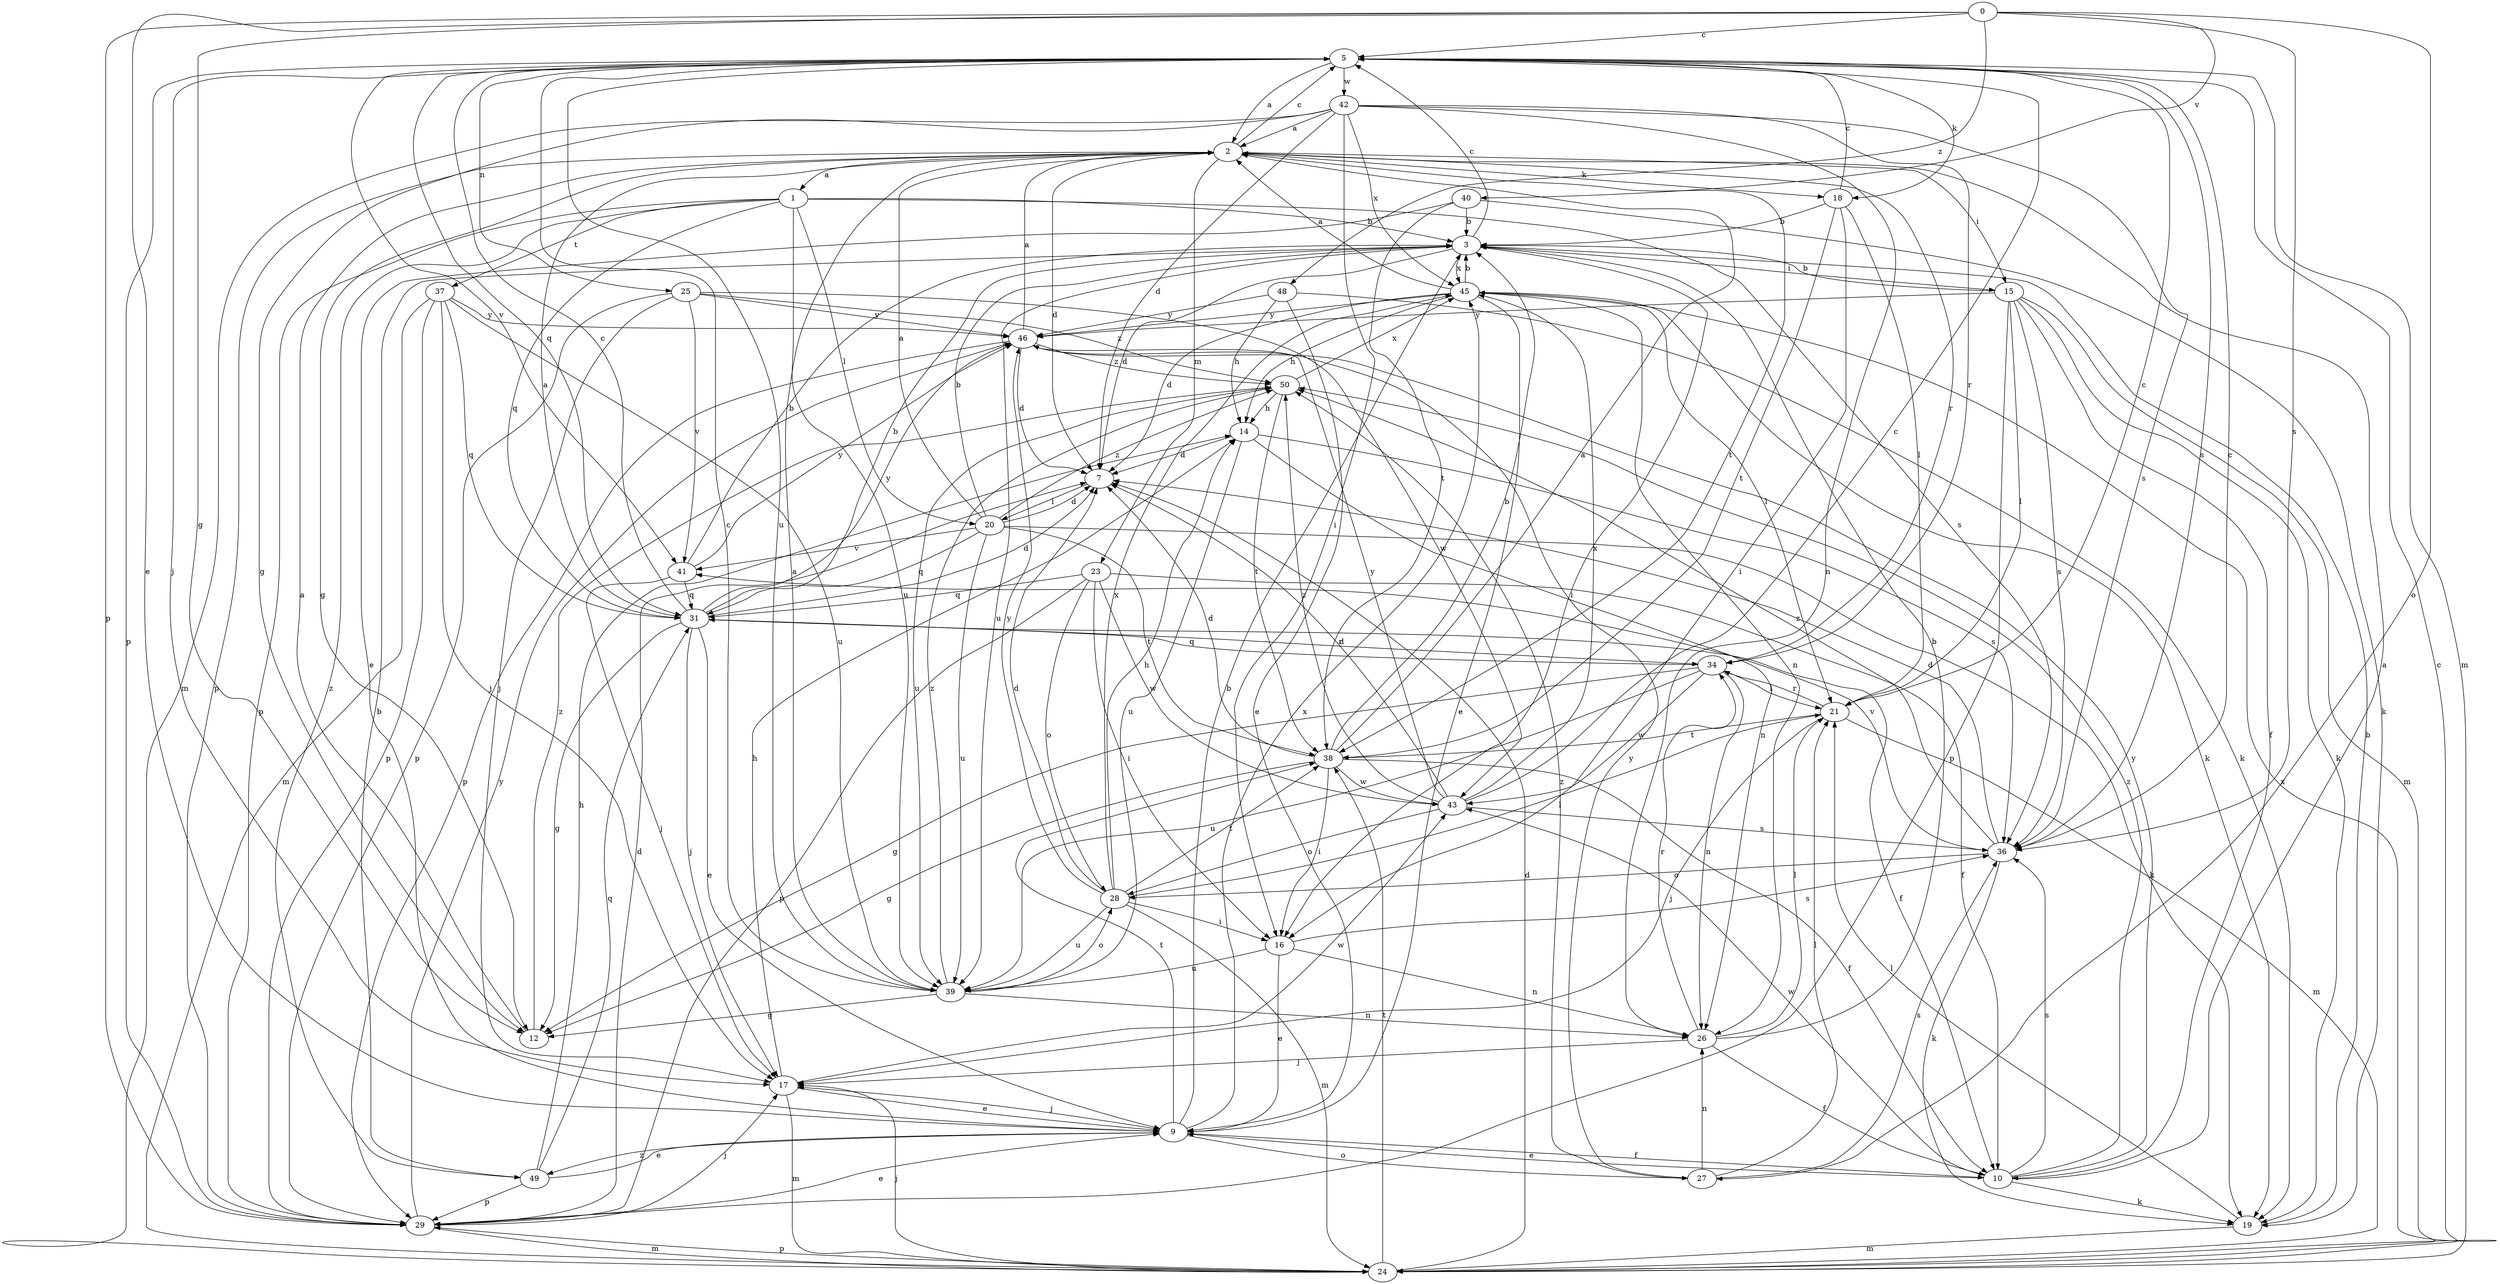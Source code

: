 strict digraph  {
0;
1;
2;
3;
5;
7;
9;
10;
12;
14;
15;
16;
17;
18;
19;
20;
21;
23;
24;
25;
26;
27;
28;
29;
31;
34;
36;
37;
38;
39;
40;
41;
42;
43;
45;
46;
48;
49;
50;
0 -> 5  [label=c];
0 -> 9  [label=e];
0 -> 12  [label=g];
0 -> 27  [label=o];
0 -> 29  [label=p];
0 -> 36  [label=s];
0 -> 40  [label=v];
0 -> 48  [label=z];
1 -> 3  [label=b];
1 -> 20  [label=l];
1 -> 29  [label=p];
1 -> 31  [label=q];
1 -> 36  [label=s];
1 -> 37  [label=t];
1 -> 39  [label=u];
1 -> 49  [label=z];
2 -> 1  [label=a];
2 -> 5  [label=c];
2 -> 7  [label=d];
2 -> 12  [label=g];
2 -> 15  [label=i];
2 -> 18  [label=k];
2 -> 23  [label=m];
2 -> 29  [label=p];
2 -> 34  [label=r];
2 -> 38  [label=t];
3 -> 5  [label=c];
3 -> 7  [label=d];
3 -> 15  [label=i];
3 -> 16  [label=i];
3 -> 39  [label=u];
3 -> 45  [label=x];
5 -> 2  [label=a];
5 -> 17  [label=j];
5 -> 18  [label=k];
5 -> 24  [label=m];
5 -> 25  [label=n];
5 -> 29  [label=p];
5 -> 31  [label=q];
5 -> 36  [label=s];
5 -> 39  [label=u];
5 -> 41  [label=v];
5 -> 42  [label=w];
7 -> 20  [label=l];
9 -> 3  [label=b];
9 -> 10  [label=f];
9 -> 17  [label=j];
9 -> 27  [label=o];
9 -> 38  [label=t];
9 -> 45  [label=x];
9 -> 49  [label=z];
10 -> 2  [label=a];
10 -> 9  [label=e];
10 -> 19  [label=k];
10 -> 36  [label=s];
10 -> 43  [label=w];
10 -> 46  [label=y];
10 -> 50  [label=z];
12 -> 2  [label=a];
12 -> 50  [label=z];
14 -> 7  [label=d];
14 -> 26  [label=n];
14 -> 36  [label=s];
14 -> 39  [label=u];
15 -> 3  [label=b];
15 -> 10  [label=f];
15 -> 19  [label=k];
15 -> 21  [label=l];
15 -> 24  [label=m];
15 -> 29  [label=p];
15 -> 36  [label=s];
15 -> 46  [label=y];
16 -> 9  [label=e];
16 -> 26  [label=n];
16 -> 36  [label=s];
16 -> 39  [label=u];
17 -> 9  [label=e];
17 -> 14  [label=h];
17 -> 24  [label=m];
17 -> 43  [label=w];
18 -> 3  [label=b];
18 -> 5  [label=c];
18 -> 16  [label=i];
18 -> 21  [label=l];
18 -> 38  [label=t];
19 -> 3  [label=b];
19 -> 21  [label=l];
19 -> 24  [label=m];
20 -> 2  [label=a];
20 -> 3  [label=b];
20 -> 7  [label=d];
20 -> 19  [label=k];
20 -> 31  [label=q];
20 -> 38  [label=t];
20 -> 39  [label=u];
20 -> 41  [label=v];
20 -> 50  [label=z];
21 -> 5  [label=c];
21 -> 17  [label=j];
21 -> 24  [label=m];
21 -> 34  [label=r];
21 -> 38  [label=t];
23 -> 10  [label=f];
23 -> 16  [label=i];
23 -> 28  [label=o];
23 -> 29  [label=p];
23 -> 31  [label=q];
23 -> 43  [label=w];
24 -> 5  [label=c];
24 -> 7  [label=d];
24 -> 17  [label=j];
24 -> 29  [label=p];
24 -> 38  [label=t];
24 -> 45  [label=x];
25 -> 17  [label=j];
25 -> 29  [label=p];
25 -> 41  [label=v];
25 -> 43  [label=w];
25 -> 46  [label=y];
25 -> 50  [label=z];
26 -> 3  [label=b];
26 -> 10  [label=f];
26 -> 17  [label=j];
26 -> 21  [label=l];
26 -> 34  [label=r];
27 -> 21  [label=l];
27 -> 26  [label=n];
27 -> 36  [label=s];
27 -> 46  [label=y];
27 -> 50  [label=z];
28 -> 7  [label=d];
28 -> 14  [label=h];
28 -> 16  [label=i];
28 -> 21  [label=l];
28 -> 24  [label=m];
28 -> 38  [label=t];
28 -> 39  [label=u];
28 -> 45  [label=x];
28 -> 46  [label=y];
29 -> 7  [label=d];
29 -> 9  [label=e];
29 -> 17  [label=j];
29 -> 24  [label=m];
29 -> 46  [label=y];
31 -> 2  [label=a];
31 -> 3  [label=b];
31 -> 5  [label=c];
31 -> 7  [label=d];
31 -> 9  [label=e];
31 -> 10  [label=f];
31 -> 12  [label=g];
31 -> 17  [label=j];
31 -> 34  [label=r];
31 -> 46  [label=y];
34 -> 12  [label=g];
34 -> 21  [label=l];
34 -> 26  [label=n];
34 -> 31  [label=q];
34 -> 39  [label=u];
34 -> 43  [label=w];
36 -> 5  [label=c];
36 -> 7  [label=d];
36 -> 19  [label=k];
36 -> 28  [label=o];
36 -> 41  [label=v];
36 -> 50  [label=z];
37 -> 17  [label=j];
37 -> 24  [label=m];
37 -> 29  [label=p];
37 -> 31  [label=q];
37 -> 39  [label=u];
37 -> 46  [label=y];
38 -> 2  [label=a];
38 -> 3  [label=b];
38 -> 7  [label=d];
38 -> 10  [label=f];
38 -> 12  [label=g];
38 -> 16  [label=i];
38 -> 43  [label=w];
39 -> 2  [label=a];
39 -> 5  [label=c];
39 -> 12  [label=g];
39 -> 26  [label=n];
39 -> 28  [label=o];
39 -> 50  [label=z];
40 -> 3  [label=b];
40 -> 9  [label=e];
40 -> 19  [label=k];
40 -> 38  [label=t];
41 -> 3  [label=b];
41 -> 17  [label=j];
41 -> 31  [label=q];
41 -> 46  [label=y];
42 -> 2  [label=a];
42 -> 7  [label=d];
42 -> 12  [label=g];
42 -> 16  [label=i];
42 -> 24  [label=m];
42 -> 26  [label=n];
42 -> 34  [label=r];
42 -> 36  [label=s];
42 -> 45  [label=x];
43 -> 5  [label=c];
43 -> 7  [label=d];
43 -> 28  [label=o];
43 -> 36  [label=s];
43 -> 45  [label=x];
43 -> 46  [label=y];
43 -> 50  [label=z];
45 -> 2  [label=a];
45 -> 3  [label=b];
45 -> 7  [label=d];
45 -> 9  [label=e];
45 -> 14  [label=h];
45 -> 19  [label=k];
45 -> 21  [label=l];
45 -> 26  [label=n];
45 -> 46  [label=y];
46 -> 2  [label=a];
46 -> 7  [label=d];
46 -> 29  [label=p];
46 -> 50  [label=z];
48 -> 9  [label=e];
48 -> 14  [label=h];
48 -> 19  [label=k];
48 -> 46  [label=y];
49 -> 3  [label=b];
49 -> 9  [label=e];
49 -> 14  [label=h];
49 -> 29  [label=p];
49 -> 31  [label=q];
50 -> 14  [label=h];
50 -> 38  [label=t];
50 -> 39  [label=u];
50 -> 45  [label=x];
}
